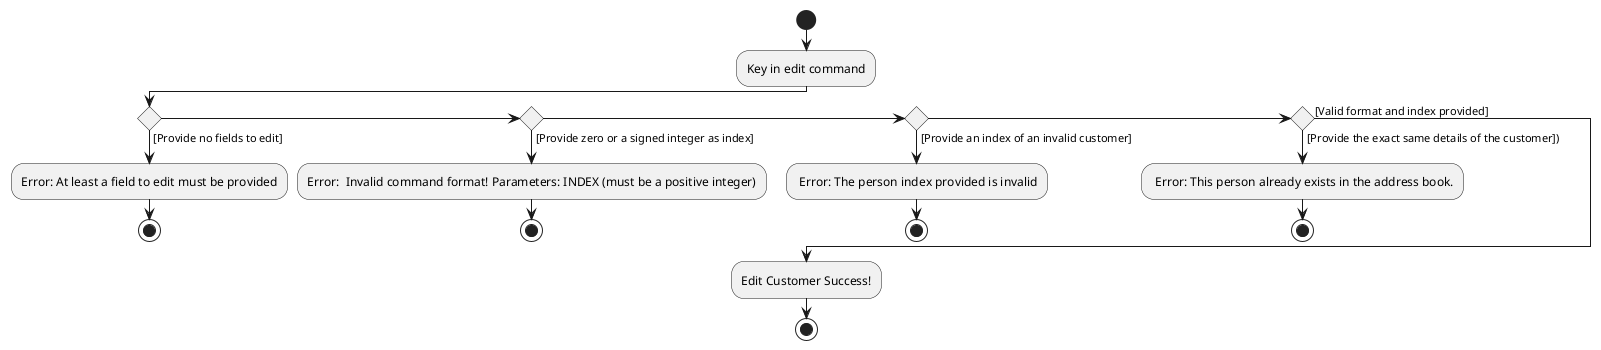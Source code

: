 @startuml
start
:Key in edit command;

 if () then ([Provide no fields to edit])
  :Error: At least a field to edit must be provided;
  stop
  elseif () then ([Provide zero or a signed integer as index])
  :Error:  Invalid command format! Parameters: INDEX (must be a positive integer);
  stop
  elseif () then ([Provide an index of an invalid customer])
  : Error: The person index provided is invalid;
  stop
  elseif () then ([Provide the exact same details of the customer]))
  : Error: This person already exists in the address book.;
  stop
  else ([Valid format and index provided])
  endif
  :Edit Customer Success!;


stop


@enduml